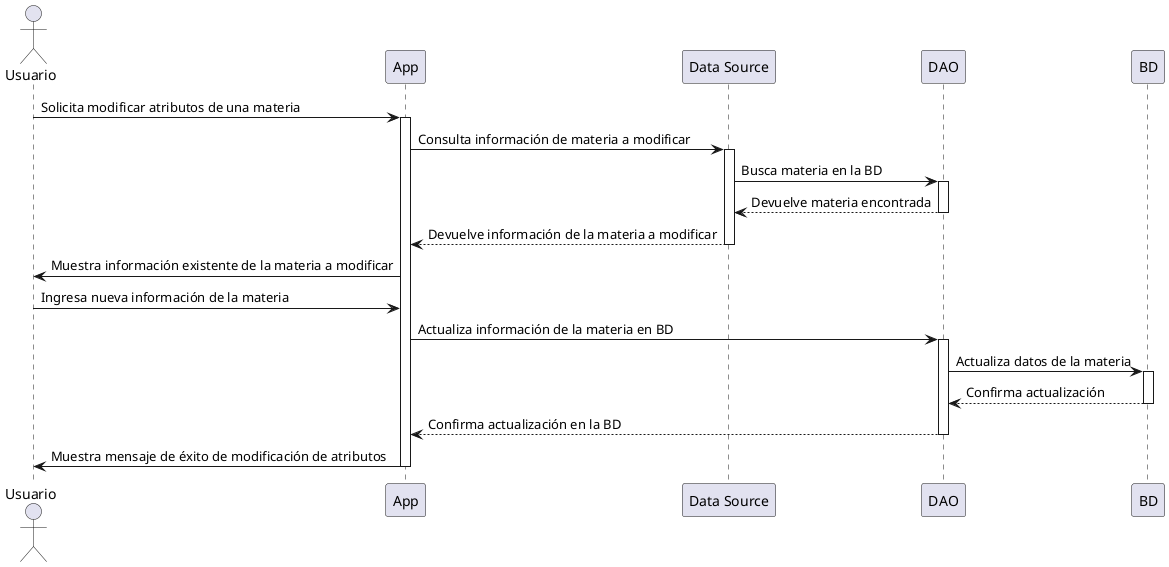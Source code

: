 @startuml
actor Usuario as Profesor
participant App
participant "Data Source" as DataSource
participant DAO as Dao
participant BD as BaseDatos

Profesor -> App: Solicita modificar atributos de una materia
activate App
App -> DataSource: Consulta información de materia a modificar
activate DataSource
DataSource -> Dao: Busca materia en la BD
activate Dao
Dao --> DataSource: Devuelve materia encontrada
deactivate Dao
DataSource --> App: Devuelve información de la materia a modificar
deactivate DataSource
App -> Profesor: Muestra información existente de la materia a modificar
Profesor -> App: Ingresa nueva información de la materia
App -> Dao: Actualiza información de la materia en BD
activate Dao
Dao -> BaseDatos: Actualiza datos de la materia
activate BaseDatos
BaseDatos --> Dao: Confirma actualización
deactivate BaseDatos
Dao --> App: Confirma actualización en la BD
deactivate Dao
App -> Profesor: Muestra mensaje de éxito de modificación de atributos
deactivate App
@enduml
